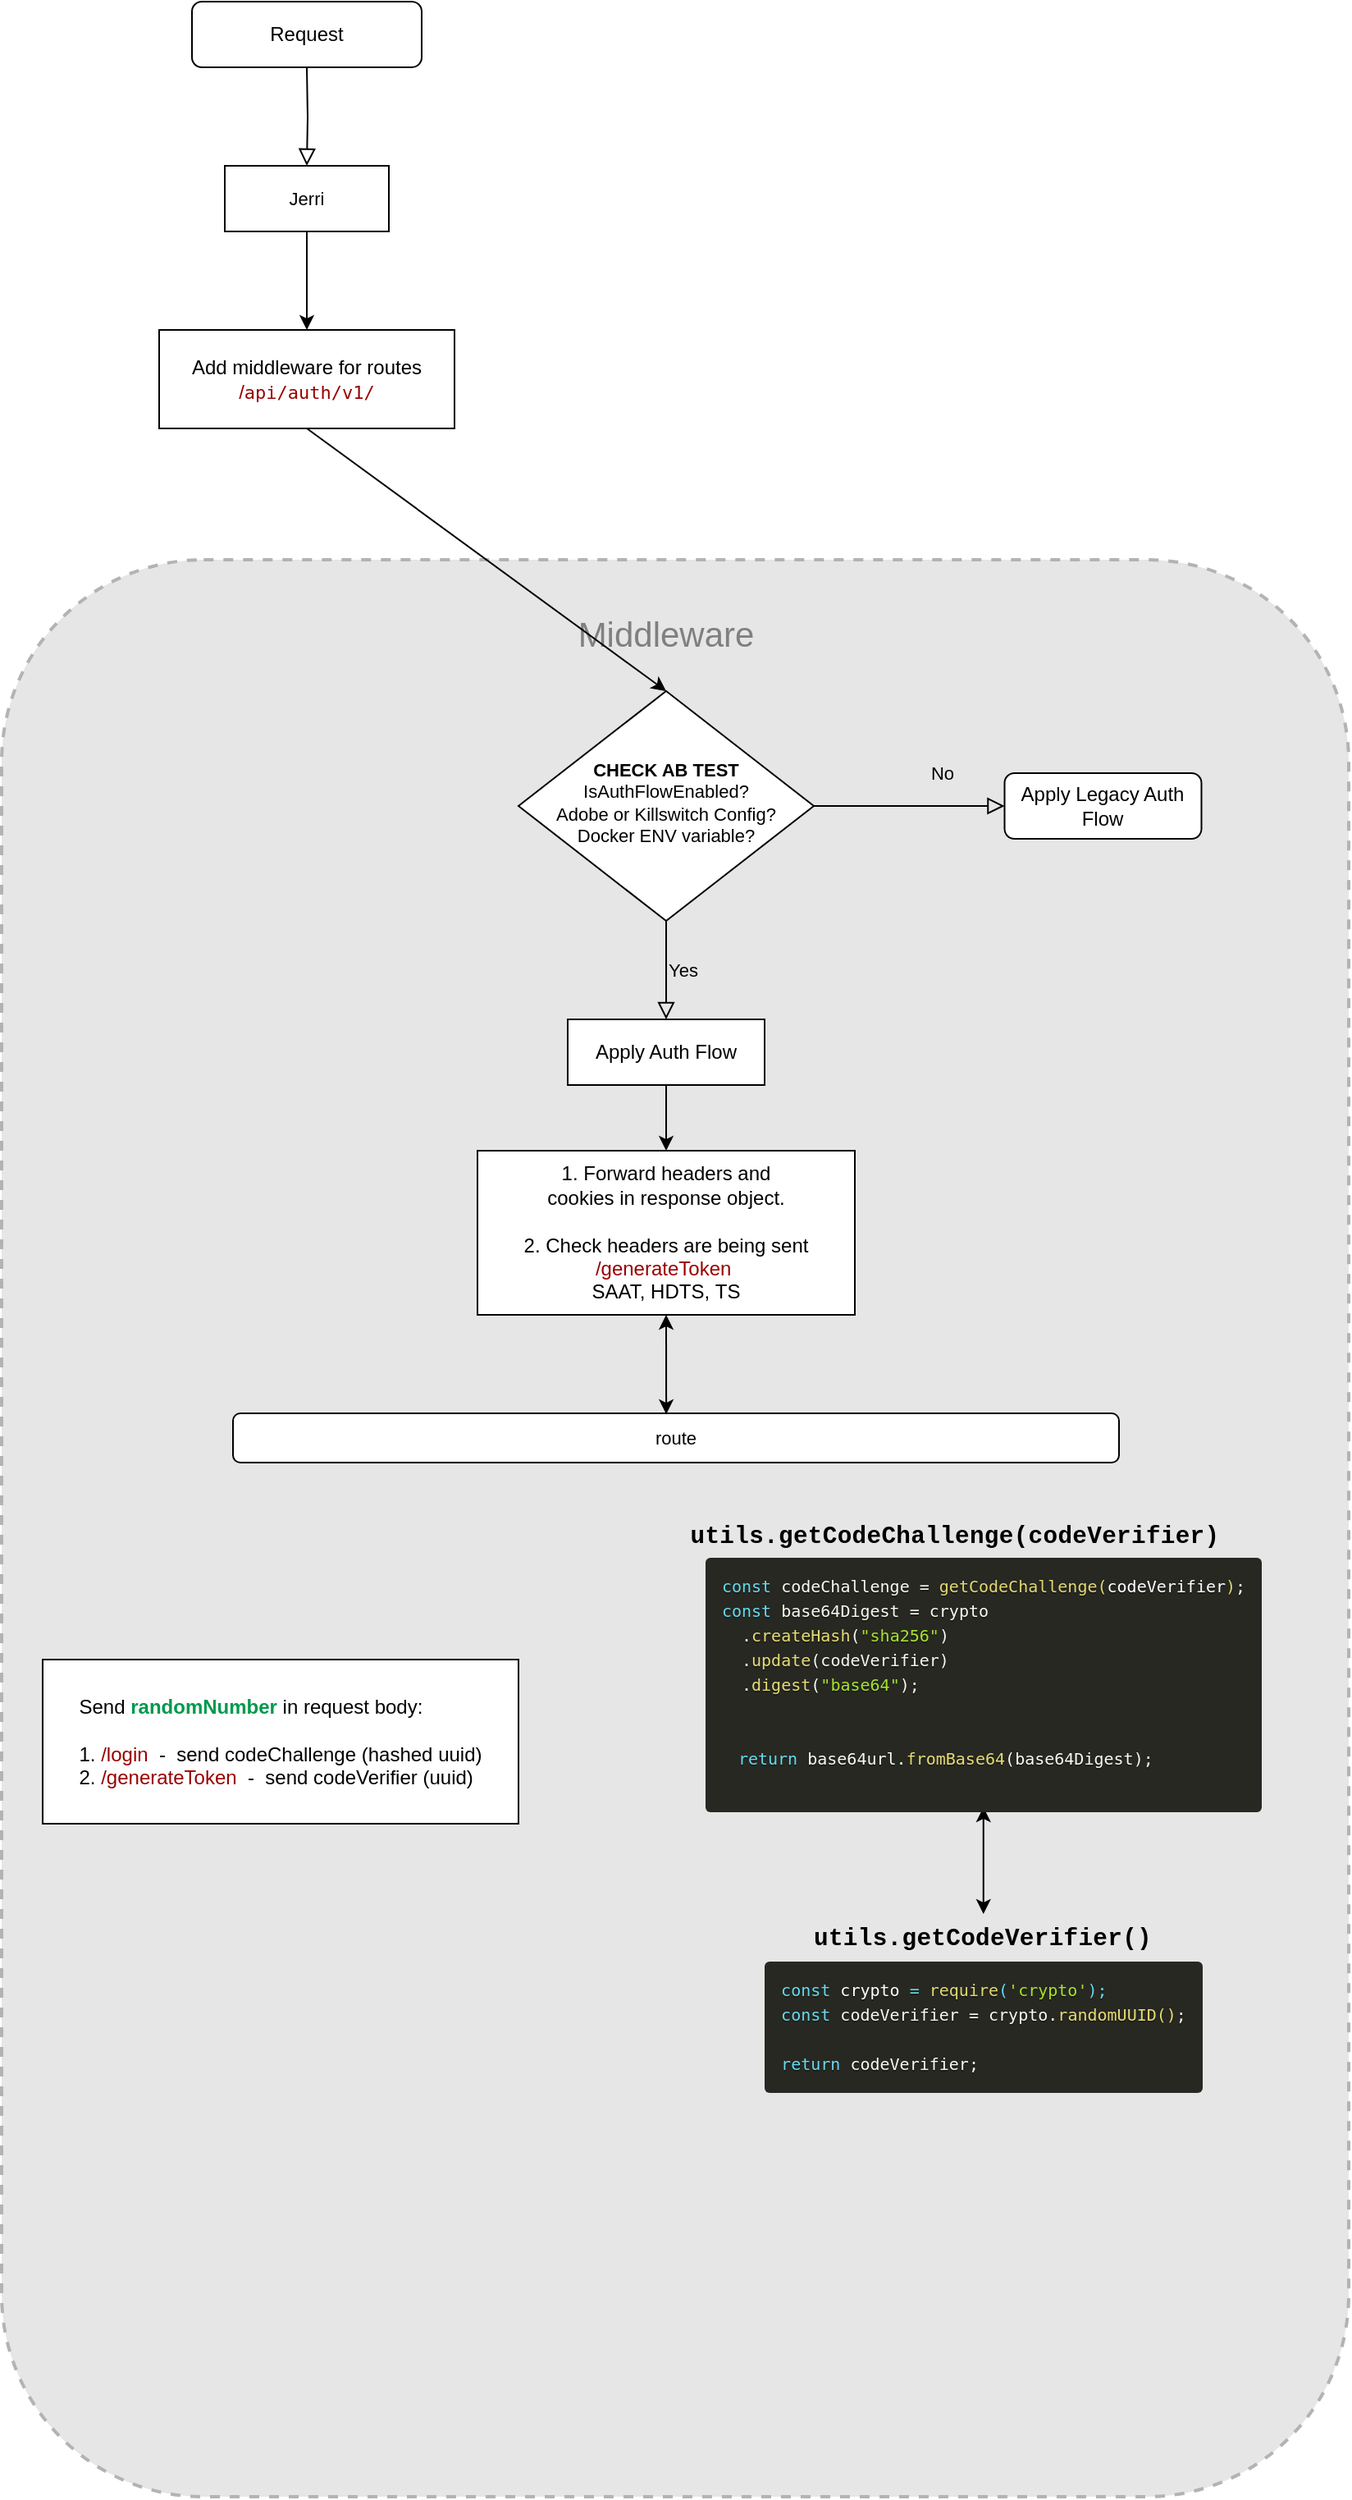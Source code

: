 <mxfile version="20.2.3" type="github">
  <diagram id="C5RBs43oDa-KdzZeNtuy" name="Page-1">
    <mxGraphModel dx="1407" dy="1094" grid="1" gridSize="10" guides="1" tooltips="1" connect="1" arrows="1" fold="1" page="1" pageScale="1" pageWidth="900" pageHeight="1600" math="0" shadow="0">
      <root>
        <mxCell id="WIyWlLk6GJQsqaUBKTNV-0" />
        <mxCell id="WIyWlLk6GJQsqaUBKTNV-1" parent="WIyWlLk6GJQsqaUBKTNV-0" />
        <mxCell id="DPXlRrsLsoSHNQQJ87b8-13" value="" style="rounded=1;whiteSpace=wrap;html=1;labelBackgroundColor=none;fontSize=11;fontColor=#990000;fillColor=#E6E6E6;dashed=1;strokeWidth=2;strokeColor=#B3B3B3;fillStyle=solid;perimeterSpacing=1;" vertex="1" parent="WIyWlLk6GJQsqaUBKTNV-1">
          <mxGeometry x="39" y="380" width="821" height="1180" as="geometry" />
        </mxCell>
        <mxCell id="WIyWlLk6GJQsqaUBKTNV-2" value="" style="rounded=0;html=1;jettySize=auto;orthogonalLoop=1;fontSize=11;endArrow=block;endFill=0;endSize=8;strokeWidth=1;shadow=0;labelBackgroundColor=none;edgeStyle=orthogonalEdgeStyle;entryX=0.5;entryY=0;entryDx=0;entryDy=0;" parent="WIyWlLk6GJQsqaUBKTNV-1" target="DPXlRrsLsoSHNQQJ87b8-10" edge="1">
          <mxGeometry relative="1" as="geometry">
            <mxPoint x="225" y="80" as="sourcePoint" />
            <mxPoint x="225" y="130" as="targetPoint" />
          </mxGeometry>
        </mxCell>
        <mxCell id="WIyWlLk6GJQsqaUBKTNV-3" value="Request" style="rounded=1;whiteSpace=wrap;html=1;fontSize=12;glass=0;strokeWidth=1;shadow=0;" parent="WIyWlLk6GJQsqaUBKTNV-1" vertex="1">
          <mxGeometry x="155" y="40" width="140" height="40" as="geometry" />
        </mxCell>
        <mxCell id="WIyWlLk6GJQsqaUBKTNV-8" value="No" style="rounded=0;html=1;jettySize=auto;orthogonalLoop=1;fontSize=11;endArrow=block;endFill=0;endSize=8;strokeWidth=1;shadow=0;labelBackgroundColor=none;edgeStyle=orthogonalEdgeStyle;" parent="WIyWlLk6GJQsqaUBKTNV-1" source="WIyWlLk6GJQsqaUBKTNV-10" target="WIyWlLk6GJQsqaUBKTNV-11" edge="1">
          <mxGeometry x="0.333" y="20" relative="1" as="geometry">
            <mxPoint as="offset" />
          </mxGeometry>
        </mxCell>
        <mxCell id="WIyWlLk6GJQsqaUBKTNV-9" value="Yes" style="edgeStyle=orthogonalEdgeStyle;rounded=0;html=1;jettySize=auto;orthogonalLoop=1;fontSize=11;endArrow=block;endFill=0;endSize=8;strokeWidth=1;shadow=0;labelBackgroundColor=none;" parent="WIyWlLk6GJQsqaUBKTNV-1" source="WIyWlLk6GJQsqaUBKTNV-10" target="WIyWlLk6GJQsqaUBKTNV-12" edge="1">
          <mxGeometry y="10" relative="1" as="geometry">
            <mxPoint as="offset" />
          </mxGeometry>
        </mxCell>
        <mxCell id="WIyWlLk6GJQsqaUBKTNV-10" value="&lt;b&gt;CHECK AB TEST&lt;/b&gt;&lt;br&gt;IsAuthFlowEnabled?&lt;br&gt;Adobe or Killswitch Config?&lt;br&gt;Docker ENV variable?" style="rhombus;whiteSpace=wrap;html=1;shadow=0;fontFamily=Helvetica;fontSize=11;align=center;strokeWidth=1;spacing=6;spacingTop=-4;verticalAlign=middle;" parent="WIyWlLk6GJQsqaUBKTNV-1" vertex="1">
          <mxGeometry x="354" y="460" width="180" height="140" as="geometry" />
        </mxCell>
        <mxCell id="WIyWlLk6GJQsqaUBKTNV-11" value="Apply Legacy Auth Flow" style="rounded=1;whiteSpace=wrap;html=1;fontSize=12;glass=0;strokeWidth=1;shadow=0;" parent="WIyWlLk6GJQsqaUBKTNV-1" vertex="1">
          <mxGeometry x="650.25" y="510" width="120" height="40" as="geometry" />
        </mxCell>
        <mxCell id="WIyWlLk6GJQsqaUBKTNV-12" value="Apply Auth Flow" style="rounded=0;whiteSpace=wrap;html=1;fontSize=12;glass=0;strokeWidth=1;shadow=0;" parent="WIyWlLk6GJQsqaUBKTNV-1" vertex="1">
          <mxGeometry x="384" y="660" width="120" height="40" as="geometry" />
        </mxCell>
        <mxCell id="DPXlRrsLsoSHNQQJ87b8-1" value="Add middleware for routes&lt;br&gt;&lt;font color=&quot;#990000&quot;&gt;/&lt;span style=&quot;font-family: menlo, monospace; font-size: 11px; text-align: left;&quot;&gt;api/auth/v1/&lt;/span&gt;&lt;/font&gt;" style="rounded=0;whiteSpace=wrap;html=1;" vertex="1" parent="WIyWlLk6GJQsqaUBKTNV-1">
          <mxGeometry x="135" y="240" width="180" height="60" as="geometry" />
        </mxCell>
        <mxCell id="DPXlRrsLsoSHNQQJ87b8-5" value="" style="endArrow=classic;html=1;rounded=0;fontSize=11;fontColor=#66CC00;exitX=0.5;exitY=1;exitDx=0;exitDy=0;entryX=0.5;entryY=0;entryDx=0;entryDy=0;" edge="1" parent="WIyWlLk6GJQsqaUBKTNV-1" source="WIyWlLk6GJQsqaUBKTNV-12" target="DPXlRrsLsoSHNQQJ87b8-18">
          <mxGeometry width="50" height="50" relative="1" as="geometry">
            <mxPoint x="395" y="770" as="sourcePoint" />
            <mxPoint x="225" y="760" as="targetPoint" />
          </mxGeometry>
        </mxCell>
        <mxCell id="DPXlRrsLsoSHNQQJ87b8-11" value="" style="edgeStyle=orthogonalEdgeStyle;rounded=0;orthogonalLoop=1;jettySize=auto;html=1;fontSize=11;fontColor=#000000;" edge="1" parent="WIyWlLk6GJQsqaUBKTNV-1" source="DPXlRrsLsoSHNQQJ87b8-10" target="DPXlRrsLsoSHNQQJ87b8-1">
          <mxGeometry relative="1" as="geometry" />
        </mxCell>
        <mxCell id="DPXlRrsLsoSHNQQJ87b8-10" value="Jerri" style="rounded=0;whiteSpace=wrap;html=1;labelBackgroundColor=none;fontSize=11;fontColor=#000000;" vertex="1" parent="WIyWlLk6GJQsqaUBKTNV-1">
          <mxGeometry x="175" y="140" width="100" height="40" as="geometry" />
        </mxCell>
        <mxCell id="DPXlRrsLsoSHNQQJ87b8-14" value="&lt;font style=&quot;font-size: 21px;&quot;&gt;&lt;span style=&quot;font-size: 21px;&quot;&gt;Middleware&lt;/span&gt;&lt;/font&gt;" style="text;html=1;strokeColor=none;fillColor=none;align=center;verticalAlign=middle;whiteSpace=wrap;rounded=0;dashed=1;labelBackgroundColor=none;fillStyle=solid;fontSize=21;fontColor=#808080;fontStyle=0" vertex="1" parent="WIyWlLk6GJQsqaUBKTNV-1">
          <mxGeometry x="414" y="410" width="60" height="30" as="geometry" />
        </mxCell>
        <mxCell id="DPXlRrsLsoSHNQQJ87b8-16" value="" style="endArrow=classic;html=1;rounded=0;fontSize=21;fontColor=#666666;exitX=0.5;exitY=1;exitDx=0;exitDy=0;entryX=0.5;entryY=0;entryDx=0;entryDy=0;" edge="1" parent="WIyWlLk6GJQsqaUBKTNV-1" source="DPXlRrsLsoSHNQQJ87b8-1" target="WIyWlLk6GJQsqaUBKTNV-10">
          <mxGeometry width="50" height="50" relative="1" as="geometry">
            <mxPoint x="380" y="510" as="sourcePoint" />
            <mxPoint x="430" y="460" as="targetPoint" />
          </mxGeometry>
        </mxCell>
        <mxCell id="DPXlRrsLsoSHNQQJ87b8-17" value="&lt;div style=&quot;text-align: left;&quot;&gt;&lt;span style=&quot;background-color: initial;&quot;&gt;Send&amp;nbsp;&lt;/span&gt;&lt;font style=&quot;background-color: initial;&quot; color=&quot;#00994d&quot;&gt;&lt;b&gt;randomNumber&lt;/b&gt;&lt;/font&gt;&lt;span style=&quot;background-color: initial;&quot;&gt;&amp;nbsp;in request body:&lt;br&gt;&lt;br&gt;&lt;/span&gt;&lt;/div&gt;&lt;font style=&quot;font-size: 12px;&quot;&gt;&lt;div style=&quot;text-align: left;&quot;&gt;&lt;font style=&quot;background-color: initial;&quot;&gt;1. &lt;/font&gt;&lt;font style=&quot;background-color: initial;&quot; color=&quot;#990000&quot;&gt;/login&lt;/font&gt;&lt;span style=&quot;background-color: initial;&quot;&gt;&amp;nbsp; -&amp;nbsp; send codeChallenge (hashed uuid)&lt;/span&gt;&lt;/div&gt;&lt;div style=&quot;text-align: left;&quot;&gt;&lt;font style=&quot;background-color: initial;&quot;&gt;2. &lt;/font&gt;&lt;font style=&quot;color: rgb(153, 0, 0); background-color: initial;&quot; color=&quot;#990000&quot;&gt;/generateToken&lt;/font&gt;&lt;span style=&quot;color: rgb(0, 0, 0); background-color: initial;&quot;&gt;&amp;nbsp; -&amp;nbsp; send codeVerifier (uuid)&lt;/span&gt;&lt;/div&gt;&lt;/font&gt;" style="rounded=0;whiteSpace=wrap;html=1;" vertex="1" parent="WIyWlLk6GJQsqaUBKTNV-1">
          <mxGeometry x="64" y="1050" width="290" height="100" as="geometry" />
        </mxCell>
        <mxCell id="DPXlRrsLsoSHNQQJ87b8-18" value="&lt;span style=&quot;color: rgb(0, 0, 0);&quot;&gt;1. Forward headers and&lt;/span&gt;&lt;br style=&quot;color: rgb(0, 0, 0);&quot;&gt;&lt;span style=&quot;color: rgb(0, 0, 0);&quot;&gt;cookies in response object.&lt;/span&gt;&lt;br style=&quot;color: rgb(0, 0, 0);&quot;&gt;&lt;br style=&quot;color: rgb(0, 0, 0);&quot;&gt;&lt;span style=&quot;color: rgb(0, 0, 0);&quot;&gt;2. Check headers are being sent&lt;/span&gt;&lt;br style=&quot;color: rgb(0, 0, 0);&quot;&gt;&lt;font color=&quot;#990000&quot;&gt;/generateToken&lt;/font&gt;&lt;span style=&quot;color: rgb(0, 0, 0);&quot;&gt;&amp;nbsp;&lt;/span&gt;&lt;br style=&quot;color: rgb(0, 0, 0);&quot;&gt;&lt;span style=&quot;color: rgb(0, 0, 0);&quot;&gt;SAAT,&amp;nbsp;HDTS,&amp;nbsp;TS&lt;/span&gt;" style="rounded=0;whiteSpace=wrap;html=1;fontFamily=Helvetica;fontSize=12;fontColor=#990000;" vertex="1" parent="WIyWlLk6GJQsqaUBKTNV-1">
          <mxGeometry x="329" y="740" width="230" height="100" as="geometry" />
        </mxCell>
        <mxCell id="DPXlRrsLsoSHNQQJ87b8-19" value="&lt;pre style=&quot;text-align: left; box-sizing: inherit; font-family: Consolas, Monaco, &amp;quot;Andale Mono&amp;quot;, &amp;quot;Ubuntu Mono&amp;quot;, monospace; margin-top: 0.5em; margin-bottom: 0.5em; line-height: 1.5; background: rgb(39, 40, 34); border-radius: 0.3em; overflow: auto; overflow-wrap: normal; padding: 1em; text-shadow: rgba(0, 0, 0, 0.3) 0px 1px; word-break: normal; tab-size: 4; hyphens: none; counter-reset: linenumber 0 NaN 0; font-size: 10px;&quot; class=&quot;language-javascript line-numbers&quot;&gt;&lt;code style=&quot;box-sizing: inherit; font-family: Consolas, Monaco, &amp;quot;Andale Mono&amp;quot;, &amp;quot;Ubuntu Mono&amp;quot;, monospace; font-size: 1em; line-height: 1; background: none; border-radius: 3px; padding: 0.2em 0px; text-shadow: rgba(0, 0, 0, 0.3) 0px 1px; word-spacing: normal; word-break: normal; overflow-wrap: normal; tab-size: 4; hyphens: none;&quot; class=&quot;language-javascript&quot;&gt;&lt;span style=&quot;color: rgb(102, 217, 239); box-sizing: inherit;&quot; class=&quot;token keyword&quot;&gt;const &lt;/span&gt;&lt;span style=&quot;box-sizing: inherit;&quot; class=&quot;token keyword&quot;&gt;&lt;font color=&quot;#ffffff&quot;&gt;crypto&lt;/font&gt;&lt;/span&gt;&lt;span style=&quot;color: rgb(102, 217, 239); box-sizing: inherit;&quot; class=&quot;token keyword&quot;&gt; = &lt;/span&gt;&lt;span style=&quot;box-sizing: inherit;&quot; class=&quot;token keyword&quot;&gt;&lt;font color=&quot;#e3d872&quot;&gt;require&lt;/font&gt;&lt;/span&gt;&lt;span style=&quot;color: rgb(102, 217, 239); box-sizing: inherit;&quot; class=&quot;token keyword&quot;&gt;(&lt;/span&gt;&lt;span style=&quot;box-sizing: inherit;&quot; class=&quot;token keyword&quot;&gt;&lt;font color=&quot;#a6e22e&quot;&gt;&#39;crypto&#39;&lt;/font&gt;&lt;/span&gt;&lt;span style=&quot;color: rgb(102, 217, 239); box-sizing: inherit;&quot; class=&quot;token keyword&quot;&gt;);&lt;br&gt;const&lt;/span&gt;&lt;font color=&quot;#f8f8f2&quot;&gt; codeVerifier &lt;/font&gt;&lt;span style=&quot;color: rgb(248, 248, 242); box-sizing: inherit;&quot; class=&quot;token operator&quot;&gt;=&lt;/span&gt;&lt;font color=&quot;#f8f8f2&quot;&gt; crypto&lt;/font&gt;&lt;span style=&quot;color: rgb(248, 248, 242); box-sizing: inherit;&quot; class=&quot;token punctuation&quot;&gt;.&lt;/span&gt;&lt;span style=&quot;color: rgb(230, 219, 116); box-sizing: inherit;&quot; class=&quot;token function&quot;&gt;randomUUID()&lt;/span&gt;&lt;/code&gt;&lt;font color=&quot;#f8f8f2&quot;&gt;;&lt;br&gt;&lt;br&gt;&lt;/font&gt;&lt;font color=&quot;#66d9ef&quot;&gt;return&lt;/font&gt;&lt;font color=&quot;#f8f8f2&quot;&gt; codeVerifier;&lt;/font&gt;&lt;br&gt;&lt;/pre&gt;" style="rounded=0;whiteSpace=wrap;html=1;fontFamily=Helvetica;fontSize=12;fontColor=#990000;" vertex="1" parent="WIyWlLk6GJQsqaUBKTNV-1">
          <mxGeometry x="513.13" y="1235" width="248.5" height="75" as="geometry" />
        </mxCell>
        <mxCell id="DPXlRrsLsoSHNQQJ87b8-20" value="" style="endArrow=classic;startArrow=classic;html=1;rounded=0;fontFamily=Helvetica;fontSize=12;fontColor=#994C00;exitX=0.5;exitY=1;exitDx=0;exitDy=0;entryX=0.489;entryY=0.017;entryDx=0;entryDy=0;entryPerimeter=0;" edge="1" parent="WIyWlLk6GJQsqaUBKTNV-1" source="DPXlRrsLsoSHNQQJ87b8-18" target="DPXlRrsLsoSHNQQJ87b8-41">
          <mxGeometry width="50" height="50" relative="1" as="geometry">
            <mxPoint x="420" y="900" as="sourcePoint" />
            <mxPoint x="470" y="870" as="targetPoint" />
          </mxGeometry>
        </mxCell>
        <mxCell id="DPXlRrsLsoSHNQQJ87b8-21" value="&lt;span style=&quot;font-family: Consolas, &amp;quot;Bitstream Vera Sans Mono&amp;quot;, &amp;quot;Courier New&amp;quot;, Courier, monospace; font-size: 14.667px; letter-spacing: 0.162px;&quot;&gt;&lt;b&gt;&lt;font color=&quot;#000000&quot;&gt;utils.getCodeVerifier()&lt;/font&gt;&lt;/b&gt;&lt;/span&gt;" style="text;html=1;strokeColor=none;fillColor=none;align=center;verticalAlign=middle;whiteSpace=wrap;rounded=0;fontFamily=Helvetica;fontSize=12;fontColor=#000099;" vertex="1" parent="WIyWlLk6GJQsqaUBKTNV-1">
          <mxGeometry x="607.38" y="1205" width="60" height="30" as="geometry" />
        </mxCell>
        <mxCell id="DPXlRrsLsoSHNQQJ87b8-22" value="" style="endArrow=classic;startArrow=classic;html=1;rounded=0;fontFamily=Helvetica;fontSize=12;fontColor=#000099;exitX=0.5;exitY=1;exitDx=0;exitDy=0;entryX=0.5;entryY=0;entryDx=0;entryDy=0;" edge="1" parent="WIyWlLk6GJQsqaUBKTNV-1" source="DPXlRrsLsoSHNQQJ87b8-24" target="DPXlRrsLsoSHNQQJ87b8-21">
          <mxGeometry width="50" height="50" relative="1" as="geometry">
            <mxPoint x="620" y="1130" as="sourcePoint" />
            <mxPoint x="620" y="1190" as="targetPoint" />
          </mxGeometry>
        </mxCell>
        <mxCell id="DPXlRrsLsoSHNQQJ87b8-24" value="&lt;div style=&quot;&quot;&gt;&lt;pre style=&quot;box-sizing: inherit; font-family: Consolas, Monaco, &amp;quot;Andale Mono&amp;quot;, &amp;quot;Ubuntu Mono&amp;quot;, monospace; margin-top: 0.5em; margin-bottom: 0.5em; line-height: 1.5; background: rgb(39, 40, 34); border-radius: 0.3em; overflow: auto; overflow-wrap: normal; padding: 1em; text-shadow: rgba(0, 0, 0, 0.3) 0px 1px; text-align: left; word-break: normal; tab-size: 4; hyphens: none; counter-reset: linenumber 0 NaN 0; font-size: 10px;&quot; class=&quot;language-javascript line-numbers&quot;&gt;&lt;code style=&quot;box-sizing: inherit; font-family: Consolas, Monaco, &amp;quot;Andale Mono&amp;quot;, &amp;quot;Ubuntu Mono&amp;quot;, monospace; font-size: 1em; line-height: 1; background: none; border-radius: 3px; padding: 0.2em 0px; text-shadow: rgba(0, 0, 0, 0.3) 0px 1px; word-spacing: normal; word-break: normal; overflow-wrap: normal; tab-size: 4; hyphens: none;&quot; class=&quot;language-javascript&quot;&gt;&lt;span style=&quot;color: rgb(102, 217, 239); box-sizing: inherit;&quot; class=&quot;token keyword&quot;&gt;const&lt;font style=&quot;background-color: initial; font-size: 1em; word-spacing: normal;&quot; color=&quot;#f8f8f2&quot;&gt; codeChallenge &lt;/font&gt;&lt;span style=&quot;background-color: initial; font-size: 1em; word-spacing: normal; color: rgb(248, 248, 242); box-sizing: inherit;&quot; class=&quot;token operator&quot;&gt;= &lt;/span&gt;&lt;font style=&quot;background-color: initial; font-size: 1em; word-spacing: normal;&quot; color=&quot;#e3d872&quot;&gt;getCodeChallenge(&lt;/font&gt;&lt;font style=&quot;background-color: initial; font-size: 1em; word-spacing: normal;&quot; color=&quot;#ffffff&quot;&gt;codeVerifier&lt;/font&gt;&lt;font style=&quot;background-color: initial; font-size: 1em; word-spacing: normal;&quot; color=&quot;#e3d872&quot;&gt;)&lt;/font&gt;&lt;font style=&quot;background-color: initial; font-size: 1em; word-spacing: normal;&quot; color=&quot;#ffffff&quot;&gt;;&lt;/font&gt;&lt;br&gt;const&lt;/span&gt;&lt;font color=&quot;#f8f8f2&quot;&gt; base64Digest &lt;/font&gt;&lt;span style=&quot;color: rgb(248, 248, 242); box-sizing: inherit;&quot; class=&quot;token operator&quot;&gt;=&lt;/span&gt;&lt;font color=&quot;#f8f8f2&quot;&gt; crypto&lt;br&gt;  &lt;/font&gt;&lt;span style=&quot;color: rgb(248, 248, 242); box-sizing: inherit;&quot; class=&quot;token punctuation&quot;&gt;.&lt;/span&gt;&lt;span style=&quot;color: rgb(230, 219, 116); box-sizing: inherit;&quot; class=&quot;token function&quot;&gt;createHash&lt;/span&gt;&lt;span style=&quot;color: rgb(248, 248, 242); box-sizing: inherit;&quot; class=&quot;token punctuation&quot;&gt;(&lt;/span&gt;&lt;span style=&quot;color: rgb(166, 226, 46); box-sizing: inherit;&quot; class=&quot;token string&quot;&gt;&quot;sha256&quot;&lt;/span&gt;&lt;span style=&quot;color: rgb(248, 248, 242); box-sizing: inherit;&quot; class=&quot;token punctuation&quot;&gt;)&lt;/span&gt;&lt;font color=&quot;#f8f8f2&quot;&gt;&lt;br&gt;  &lt;/font&gt;&lt;span style=&quot;color: rgb(248, 248, 242); box-sizing: inherit;&quot; class=&quot;token punctuation&quot;&gt;.&lt;/span&gt;&lt;span style=&quot;color: rgb(230, 219, 116); box-sizing: inherit;&quot; class=&quot;token function&quot;&gt;update&lt;/span&gt;&lt;span style=&quot;color: rgb(248, 248, 242); box-sizing: inherit;&quot; class=&quot;token punctuation&quot;&gt;(&lt;/span&gt;&lt;font color=&quot;#f8f8f2&quot;&gt;codeVerifier&lt;/font&gt;&lt;span style=&quot;color: rgb(248, 248, 242); box-sizing: inherit;&quot; class=&quot;token punctuation&quot;&gt;)&lt;/span&gt;&lt;font color=&quot;#f8f8f2&quot;&gt;&lt;br&gt;  &lt;/font&gt;&lt;span style=&quot;color: rgb(248, 248, 242); box-sizing: inherit;&quot; class=&quot;token punctuation&quot;&gt;.&lt;/span&gt;&lt;span style=&quot;color: rgb(230, 219, 116); box-sizing: inherit;&quot; class=&quot;token function&quot;&gt;digest&lt;/span&gt;&lt;span style=&quot;color: rgb(248, 248, 242); box-sizing: inherit;&quot; class=&quot;token punctuation&quot;&gt;(&lt;/span&gt;&lt;span style=&quot;color: rgb(166, 226, 46); box-sizing: inherit;&quot; class=&quot;token string&quot;&gt;&quot;base64&quot;&lt;/span&gt;&lt;span style=&quot;color: rgb(248, 248, 242); box-sizing: inherit;&quot; class=&quot;token punctuation&quot;&gt;)&lt;/span&gt;&lt;span style=&quot;box-sizing: inherit;&quot; class=&quot;token punctuation&quot;&gt;&lt;font color=&quot;#f8f8f2&quot;&gt;;&lt;br&gt;&lt;br&gt;&lt;/font&gt;&lt;pre style=&quot;box-sizing: inherit; font-family: Consolas, Monaco, &amp;quot;Andale Mono&amp;quot;, &amp;quot;Ubuntu Mono&amp;quot;, monospace; margin-top: 0.5em; margin-bottom: 0.5em; line-height: 1.5; background-image: initial; background-position: initial; background-size: initial; background-repeat: initial; background-attachment: initial; background-origin: initial; background-clip: initial; border-radius: 0.3em; overflow: auto; overflow-wrap: normal; padding: 1em; text-shadow: rgba(0, 0, 0, 0.3) 0px 1px; word-break: normal; tab-size: 4; hyphens: none; counter-reset: linenumber 0 NaN 0;&quot; class=&quot;language-javascript line-numbers&quot;&gt;&lt;code style=&quot;box-sizing: inherit; font-family: Consolas, Monaco, &amp;quot;Andale Mono&amp;quot;, &amp;quot;Ubuntu Mono&amp;quot;, monospace; font-size: 1em; line-height: 1.5; background: none; border-radius: 3px; padding: 0.2em 0px; text-shadow: rgba(0, 0, 0, 0.3) 0px 1px; word-spacing: normal; word-break: normal; overflow-wrap: normal; tab-size: 4; hyphens: none;&quot; class=&quot;language-javascript&quot;&gt;&lt;font color=&quot;#66d9ef&quot;&gt;return&lt;/font&gt;&lt;font color=&quot;#f8f8f2&quot;&gt; &lt;/font&gt;&lt;font color=&quot;#f8f8f2&quot;&gt;base64url&lt;/font&gt;&lt;span style=&quot;color: rgb(248, 248, 242); box-sizing: inherit;&quot; class=&quot;token punctuation&quot;&gt;.&lt;/span&gt;&lt;span style=&quot;color: rgb(230, 219, 116); box-sizing: inherit;&quot; class=&quot;token function&quot;&gt;fromBase64&lt;/span&gt;&lt;span style=&quot;color: rgb(248, 248, 242); box-sizing: inherit;&quot; class=&quot;token punctuation&quot;&gt;(&lt;/span&gt;&lt;font color=&quot;#f8f8f2&quot;&gt;base64Digest&lt;/font&gt;&lt;span style=&quot;color: rgb(248, 248, 242); box-sizing: inherit;&quot; class=&quot;token punctuation&quot;&gt;)&lt;/span&gt;&lt;span style=&quot;color: rgb(248, 248, 242); box-sizing: inherit;&quot; class=&quot;token punctuation&quot;&gt;;&lt;/span&gt;&lt;/code&gt;&lt;/pre&gt;&lt;/span&gt;&lt;/code&gt;&lt;/pre&gt;&lt;/div&gt;" style="rounded=0;whiteSpace=wrap;html=1;fontFamily=Helvetica;fontSize=12;fontColor=#990000;strokeColor=default;" vertex="1" parent="WIyWlLk6GJQsqaUBKTNV-1">
          <mxGeometry x="470" y="990" width="334.75" height="150" as="geometry" />
        </mxCell>
        <mxCell id="DPXlRrsLsoSHNQQJ87b8-25" value="&lt;span style=&quot;font-family: Consolas, &amp;quot;Bitstream Vera Sans Mono&amp;quot;, &amp;quot;Courier New&amp;quot;, Courier, monospace; font-size: 14.667px; letter-spacing: 0.162px;&quot;&gt;&lt;b&gt;&lt;font color=&quot;#000000&quot;&gt;utils.getCodeChallenge(codeVerifier)&lt;/font&gt;&lt;/b&gt;&lt;/span&gt;" style="text;html=1;strokeColor=none;fillColor=none;align=center;verticalAlign=middle;whiteSpace=wrap;rounded=0;fontFamily=Helvetica;fontSize=12;fontColor=#000099;" vertex="1" parent="WIyWlLk6GJQsqaUBKTNV-1">
          <mxGeometry x="590.25" y="960" width="60" height="30" as="geometry" />
        </mxCell>
        <mxCell id="DPXlRrsLsoSHNQQJ87b8-41" value="route" style="rounded=1;whiteSpace=wrap;html=1;fontFamily=Helvetica;fontSize=11;fontColor=#000000;" vertex="1" parent="WIyWlLk6GJQsqaUBKTNV-1">
          <mxGeometry x="180" y="900" width="540" height="30" as="geometry" />
        </mxCell>
      </root>
    </mxGraphModel>
  </diagram>
</mxfile>
